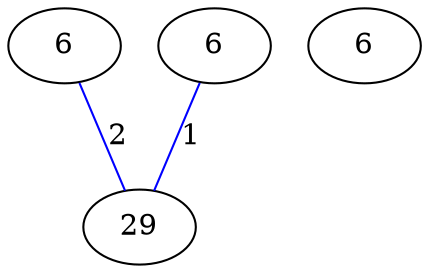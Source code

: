 graph G {
	0 [label="6"];
	1 [label="6"];
	2 [label="29"];
	3 [label="6"];
	0 -- 2 [label="2", color=blue];
	1 -- 2 [label="1", color=blue];
}